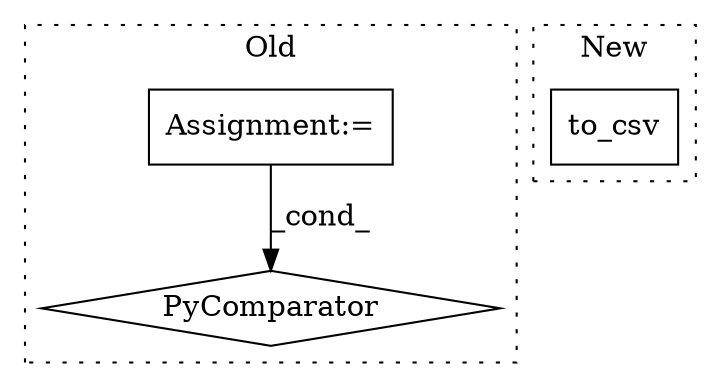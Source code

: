 digraph G {
subgraph cluster0 {
1 [label="PyComparator" a="113" s="6902" l="49" shape="diamond"];
3 [label="Assignment:=" a="7" s="6610" l="24" shape="box"];
label = "Old";
style="dotted";
}
subgraph cluster1 {
2 [label="to_csv" a="32" s="7526,7544" l="7,1" shape="box"];
label = "New";
style="dotted";
}
3 -> 1 [label="_cond_"];
}